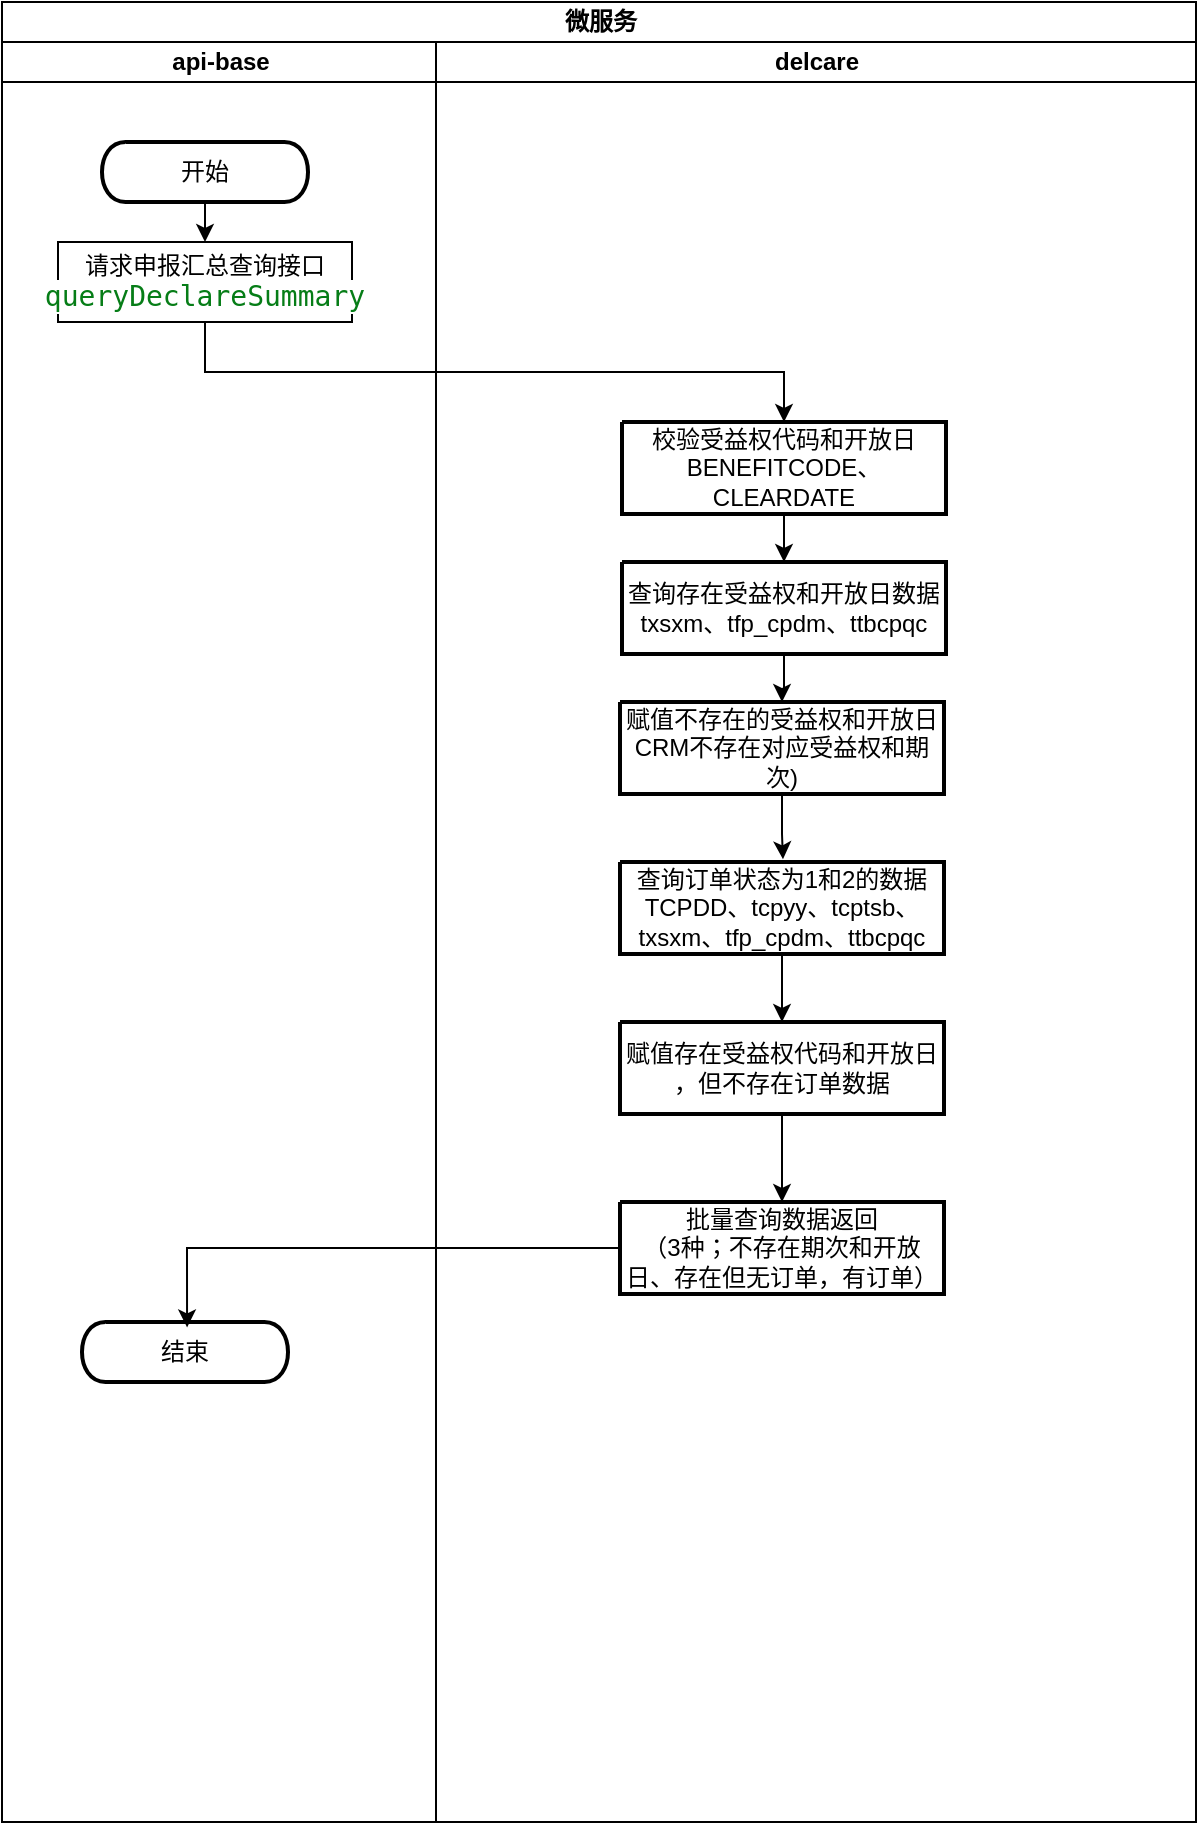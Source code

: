 <mxfile version="24.2.8" type="github">
  <diagram name="第 1 页" id="-3_6qP_3UcvdMklZL6VI">
    <mxGraphModel dx="875" dy="442" grid="1" gridSize="10" guides="1" tooltips="1" connect="1" arrows="1" fold="1" page="1" pageScale="1" pageWidth="827" pageHeight="1169" math="0" shadow="0">
      <root>
        <mxCell id="0" />
        <mxCell id="1" parent="0" />
        <mxCell id="IRU5qY2hAN1wVBU6397p-31" value="微服务" style="swimlane;childLayout=stackLayout;resizeParent=1;resizeParentMax=0;startSize=20;html=1;" parent="1" vertex="1">
          <mxGeometry x="130.0" y="40" width="597" height="910" as="geometry" />
        </mxCell>
        <mxCell id="IRU5qY2hAN1wVBU6397p-32" value="api-base" style="swimlane;startSize=20;html=1;" parent="IRU5qY2hAN1wVBU6397p-31" vertex="1">
          <mxGeometry y="20" width="217" height="890" as="geometry" />
        </mxCell>
        <mxCell id="IRU5qY2hAN1wVBU6397p-33" style="edgeStyle=orthogonalEdgeStyle;rounded=0;orthogonalLoop=1;jettySize=auto;html=1;" parent="IRU5qY2hAN1wVBU6397p-32" source="IRU5qY2hAN1wVBU6397p-34" edge="1">
          <mxGeometry relative="1" as="geometry">
            <mxPoint x="101.5" y="100" as="targetPoint" />
          </mxGeometry>
        </mxCell>
        <UserObject label="&lt;div style=&quot;font-size: 1px&quot;&gt;&lt;p style=&quot;text-align:center;margin-left:0;margin-right:0;margin-top:0px;margin-bottom:0px;text-indent:0;vertical-align:middle;direction:ltr;&quot;&gt;&lt;font style=&quot;font-size:12px;font-family:0;color:#000000;direction:ltr;letter-spacing:0px;line-height:120%;opacity:1&quot;&gt;开始&lt;/font&gt;&lt;/p&gt;&lt;/div&gt;" tags="Background" id="IRU5qY2hAN1wVBU6397p-34">
          <mxCell style="verticalAlign=middle;align=center;overflow=width;vsdxID=9;fillColor=#FFFFFF;gradientColor=none;shape=stencil(hZLbDoIwDIafZpeSrdVk94jvQWTIIjIyDuLbyyzKYBju2u5r+7cdw7gp0lox4E1rzV09ddYWDM8MQFeFsrodLYYJwzg3Vt2s6aqM/Dp1pLMepncVBsoTIjqCywL+ogj/eBeCS115sJTRSf6Hr52l0mKqzTGSYuKFn8AH2EB+sS+EYVtcMpsyw5lW+FroIdQ5i4CQgeUsGLbF3V3uLH405pPluizp4v77+sRjiL4HJm8=);strokeColor=#000000;strokeWidth=2;spacingTop=-3;spacingBottom=-3;spacingLeft=-3;spacingRight=-3;points=[];labelBackgroundColor=none;rounded=0;html=1;whiteSpace=wrap;" parent="IRU5qY2hAN1wVBU6397p-32" vertex="1">
            <mxGeometry x="50" y="50" width="103" height="30" as="geometry" />
          </mxCell>
        </UserObject>
        <UserObject label="&lt;div style=&quot;font-size: 1px&quot;&gt;&lt;p style=&quot;text-align:center;margin-left:0;margin-right:0;margin-top:0px;margin-bottom:0px;text-indent:0;vertical-align:middle;direction:ltr;&quot;&gt;&lt;font style=&quot;font-size:12px;font-family:0;color:#000000;direction:ltr;letter-spacing:0px;line-height:120%;opacity:1&quot;&gt;结束&lt;/font&gt;&lt;/p&gt;&lt;/div&gt;" tags="Background" id="IRU5qY2hAN1wVBU6397p-35">
          <mxCell style="verticalAlign=middle;align=center;overflow=width;vsdxID=9;fillColor=#FFFFFF;gradientColor=none;shape=stencil(hZLbDoIwDIafZpeSrdVk94jvQWTIIjIyDuLbyyzKYBju2u5r+7cdw7gp0lox4E1rzV09ddYWDM8MQFeFsrodLYYJwzg3Vt2s6aqM/Dp1pLMepncVBsoTIjqCywL+ogj/eBeCS115sJTRSf6Hr52l0mKqzTGSYuKFn8AH2EB+sS+EYVtcMpsyw5lW+FroIdQ5i4CQgeUsGLbF3V3uLH405pPluizp4v77+sRjiL4HJm8=);strokeColor=#000000;strokeWidth=2;spacingTop=-3;spacingBottom=-3;spacingLeft=-3;spacingRight=-3;points=[];labelBackgroundColor=none;rounded=0;html=1;whiteSpace=wrap;" parent="IRU5qY2hAN1wVBU6397p-32" vertex="1">
            <mxGeometry x="40" y="640" width="103" height="30" as="geometry" />
          </mxCell>
        </UserObject>
        <mxCell id="IRU5qY2hAN1wVBU6397p-36" value="&lt;p style=&quot;font-size: 1px ; margin: 0px ; vertical-align: middle ; direction: ltr&quot;&gt;&lt;font style=&quot;font-size: 12px ; direction: ltr ; letter-spacing: 0px ; line-height: 14.4px ; opacity: 1&quot;&gt;请求申报汇总查询接口&lt;/font&gt;&lt;font style=&quot;font-size: 12px ; direction: ltr ; letter-spacing: 0px ; line-height: 14.4px ; opacity: 1&quot;&gt;&lt;br&gt;&lt;/font&gt;&lt;/p&gt;&lt;p style=&quot;font-size: 1px ; margin: 0px ; vertical-align: middle ; direction: ltr&quot;&gt;&lt;font style=&quot;font-size: 12px ; direction: ltr ; letter-spacing: 0px ; line-height: 14.4px ; opacity: 1&quot;&gt;&lt;/font&gt;&lt;/p&gt;&lt;div style=&quot;background-color: rgb(255 , 255 , 255) ; color: rgb(8 , 8 , 8) ; font-family: &amp;quot;jetbrains mono&amp;quot; , monospace ; font-size: 10.5pt&quot;&gt;&lt;span style=&quot;color: rgb(6 , 125 , 23)&quot;&gt;queryDeclareSummary&lt;/span&gt;&lt;/div&gt;" style="rounded=0;whiteSpace=wrap;html=1;" parent="IRU5qY2hAN1wVBU6397p-32" vertex="1">
          <mxGeometry x="28" y="100" width="147" height="40" as="geometry" />
        </mxCell>
        <mxCell id="IRU5qY2hAN1wVBU6397p-37" style="edgeStyle=orthogonalEdgeStyle;rounded=0;orthogonalLoop=1;jettySize=auto;html=1;exitX=0.5;exitY=1;exitDx=0;exitDy=0;" parent="IRU5qY2hAN1wVBU6397p-31" source="IRU5qY2hAN1wVBU6397p-36" target="IRU5qY2hAN1wVBU6397p-39" edge="1">
          <mxGeometry relative="1" as="geometry">
            <mxPoint x="95.668" y="166" as="sourcePoint" />
          </mxGeometry>
        </mxCell>
        <mxCell id="IRU5qY2hAN1wVBU6397p-51" style="edgeStyle=orthogonalEdgeStyle;rounded=0;orthogonalLoop=1;jettySize=auto;html=1;entryX=0.51;entryY=0.09;entryDx=0;entryDy=0;entryPerimeter=0;" parent="IRU5qY2hAN1wVBU6397p-31" source="IRU5qY2hAN1wVBU6397p-49" target="IRU5qY2hAN1wVBU6397p-35" edge="1">
          <mxGeometry relative="1" as="geometry" />
        </mxCell>
        <mxCell id="IRU5qY2hAN1wVBU6397p-38" value="delcare" style="swimlane;startSize=20;html=1;" parent="IRU5qY2hAN1wVBU6397p-31" vertex="1">
          <mxGeometry x="217" y="20" width="380" height="890" as="geometry" />
        </mxCell>
        <mxCell id="K9VqiGrNgHQjgRAVjJLe-9" value="" style="edgeStyle=orthogonalEdgeStyle;rounded=0;orthogonalLoop=1;jettySize=auto;html=1;" edge="1" parent="IRU5qY2hAN1wVBU6397p-38" source="IRU5qY2hAN1wVBU6397p-39" target="K9VqiGrNgHQjgRAVjJLe-5">
          <mxGeometry relative="1" as="geometry" />
        </mxCell>
        <UserObject label="&lt;div style=&quot;&quot;&gt;&lt;p style=&quot;text-align: center; margin: 0px; text-indent: 0px; vertical-align: middle; direction: ltr;&quot;&gt;校验受益权代码和开放日&lt;/p&gt;&lt;p style=&quot;text-align: center; margin: 0px; text-indent: 0px; vertical-align: middle; direction: ltr;&quot;&gt;BENEFITCODE、CLEARDATE&lt;br&gt;&lt;/p&gt;&lt;/div&gt;" tags="Background" id="IRU5qY2hAN1wVBU6397p-39">
          <mxCell style="verticalAlign=middle;align=center;overflow=width;vsdxID=8;fillColor=#FFFFFF;gradientColor=none;shape=stencil(nZBRDoQgDERP03+WHsHFe5iISyOCQdT19kIaIxq//Jtp3zTpAFaTaUYNUkwx+F6v1EYD+AUpyRkdKCYFqACrzgf9C352LfuxyWRWg1/yhT/nRE5IsZWuZtCSK8CPeI0e/hF+jV7AJM4PO7KWCyr390bSiNtEtQM=);strokeColor=#000000;strokeWidth=2;spacingTop=-3;spacingBottom=-3;spacingLeft=-3;spacingRight=-3;points=[];labelBackgroundColor=none;rounded=0;html=1;whiteSpace=wrap;" parent="IRU5qY2hAN1wVBU6397p-38" vertex="1">
            <mxGeometry x="93.0" y="190" width="162" height="46" as="geometry" />
          </mxCell>
        </UserObject>
        <mxCell id="K9VqiGrNgHQjgRAVjJLe-12" value="" style="edgeStyle=orthogonalEdgeStyle;rounded=0;orthogonalLoop=1;jettySize=auto;html=1;" edge="1" parent="IRU5qY2hAN1wVBU6397p-38" source="IRU5qY2hAN1wVBU6397p-40" target="IRU5qY2hAN1wVBU6397p-41">
          <mxGeometry relative="1" as="geometry" />
        </mxCell>
        <UserObject label="&lt;div style=&quot;&quot;&gt;&lt;p style=&quot;text-align: center; margin: 0px; text-indent: 0px; vertical-align: middle; direction: ltr;&quot;&gt;查询订单状态为1和2的数据&lt;/p&gt;&lt;p style=&quot;text-align: center; margin: 0px; text-indent: 0px; vertical-align: middle; direction: ltr;&quot;&gt;TCPDD、tcpyy、tcptsb、txsxm、tfp_cpdm、ttbcpqc&lt;/p&gt;&lt;/div&gt;" tags="Background" id="IRU5qY2hAN1wVBU6397p-40">
          <mxCell style="verticalAlign=middle;align=center;overflow=width;vsdxID=8;fillColor=#FFFFFF;gradientColor=none;shape=stencil(nZBRDoQgDERP03+WHsHFe5iISyOCQdT19kIaIxq//Jtp3zTpAFaTaUYNUkwx+F6v1EYD+AUpyRkdKCYFqACrzgf9C352LfuxyWRWg1/yhT/nRE5IsZWuZtCSK8CPeI0e/hF+jV7AJM4PO7KWCyr390bSiNtEtQM=);strokeColor=#000000;strokeWidth=2;spacingTop=-3;spacingBottom=-3;spacingLeft=-3;spacingRight=-3;points=[];labelBackgroundColor=none;rounded=0;html=1;whiteSpace=wrap;" parent="IRU5qY2hAN1wVBU6397p-38" vertex="1">
            <mxGeometry x="92.0" y="410" width="162" height="46" as="geometry" />
          </mxCell>
        </UserObject>
        <mxCell id="K9VqiGrNgHQjgRAVjJLe-13" value="" style="edgeStyle=orthogonalEdgeStyle;rounded=0;orthogonalLoop=1;jettySize=auto;html=1;" edge="1" parent="IRU5qY2hAN1wVBU6397p-38" source="IRU5qY2hAN1wVBU6397p-41" target="IRU5qY2hAN1wVBU6397p-49">
          <mxGeometry relative="1" as="geometry" />
        </mxCell>
        <UserObject label="赋值存在受益权代码和开放日&lt;div&gt;，但不存在订单数据&lt;/div&gt;" tags="Background" id="IRU5qY2hAN1wVBU6397p-41">
          <mxCell style="verticalAlign=middle;align=center;overflow=width;vsdxID=8;fillColor=#FFFFFF;gradientColor=none;shape=stencil(nZBRDoQgDERP03+WHsHFe5iISyOCQdT19kIaIxq//Jtp3zTpAFaTaUYNUkwx+F6v1EYD+AUpyRkdKCYFqACrzgf9C352LfuxyWRWg1/yhT/nRE5IsZWuZtCSK8CPeI0e/hF+jV7AJM4PO7KWCyr390bSiNtEtQM=);strokeColor=#000000;strokeWidth=2;spacingTop=-3;spacingBottom=-3;spacingLeft=-3;spacingRight=-3;points=[];labelBackgroundColor=none;rounded=0;html=1;whiteSpace=wrap;" parent="IRU5qY2hAN1wVBU6397p-38" vertex="1">
            <mxGeometry x="92.0" y="490" width="162" height="46" as="geometry" />
          </mxCell>
        </UserObject>
        <UserObject label="批量查询数据返回&lt;div&gt;（3种；不存在期次和开放日、存在但无订单，有订单）&lt;/div&gt;" tags="Background" id="IRU5qY2hAN1wVBU6397p-49">
          <mxCell style="verticalAlign=middle;align=center;overflow=width;vsdxID=8;fillColor=#FFFFFF;gradientColor=none;shape=stencil(nZBRDoQgDERP03+WHsHFe5iISyOCQdT19kIaIxq//Jtp3zTpAFaTaUYNUkwx+F6v1EYD+AUpyRkdKCYFqACrzgf9C352LfuxyWRWg1/yhT/nRE5IsZWuZtCSK8CPeI0e/hF+jV7AJM4PO7KWCyr390bSiNtEtQM=);strokeColor=#000000;strokeWidth=2;spacingTop=-3;spacingBottom=-3;spacingLeft=-3;spacingRight=-3;points=[];labelBackgroundColor=none;rounded=0;html=1;whiteSpace=wrap;" parent="IRU5qY2hAN1wVBU6397p-38" vertex="1">
            <mxGeometry x="92.0" y="580" width="162" height="46" as="geometry" />
          </mxCell>
        </UserObject>
        <mxCell id="K9VqiGrNgHQjgRAVjJLe-11" value="" style="edgeStyle=orthogonalEdgeStyle;rounded=0;orthogonalLoop=1;jettySize=auto;html=1;entryX=0.503;entryY=-0.029;entryDx=0;entryDy=0;entryPerimeter=0;" edge="1" parent="IRU5qY2hAN1wVBU6397p-38" source="K9VqiGrNgHQjgRAVjJLe-3" target="IRU5qY2hAN1wVBU6397p-40">
          <mxGeometry relative="1" as="geometry" />
        </mxCell>
        <UserObject label="赋值不存在的受益权和开放日&lt;div&gt;CRM不存在对应受益权和期次)&lt;/div&gt;" tags="Background" id="K9VqiGrNgHQjgRAVjJLe-3">
          <mxCell style="verticalAlign=middle;align=center;overflow=width;vsdxID=8;fillColor=#FFFFFF;gradientColor=none;shape=stencil(nZBRDoQgDERP03+WHsHFe5iISyOCQdT19kIaIxq//Jtp3zTpAFaTaUYNUkwx+F6v1EYD+AUpyRkdKCYFqACrzgf9C352LfuxyWRWg1/yhT/nRE5IsZWuZtCSK8CPeI0e/hF+jV7AJM4PO7KWCyr390bSiNtEtQM=);strokeColor=#000000;strokeWidth=2;spacingTop=-3;spacingBottom=-3;spacingLeft=-3;spacingRight=-3;points=[];labelBackgroundColor=none;rounded=0;html=1;whiteSpace=wrap;" vertex="1" parent="IRU5qY2hAN1wVBU6397p-38">
            <mxGeometry x="92.0" y="330.0" width="162" height="46" as="geometry" />
          </mxCell>
        </UserObject>
        <mxCell id="K9VqiGrNgHQjgRAVjJLe-10" value="" style="edgeStyle=orthogonalEdgeStyle;rounded=0;orthogonalLoop=1;jettySize=auto;html=1;" edge="1" parent="IRU5qY2hAN1wVBU6397p-38" source="K9VqiGrNgHQjgRAVjJLe-5" target="K9VqiGrNgHQjgRAVjJLe-3">
          <mxGeometry relative="1" as="geometry" />
        </mxCell>
        <UserObject label="查询存在受益权和开放日数据&lt;div&gt;txsxm、tfp_cpdm、ttbcpqc&lt;br&gt;&lt;/div&gt;" tags="Background" id="K9VqiGrNgHQjgRAVjJLe-5">
          <mxCell style="verticalAlign=middle;align=center;overflow=width;vsdxID=8;fillColor=#FFFFFF;gradientColor=none;shape=stencil(nZBRDoQgDERP03+WHsHFe5iISyOCQdT19kIaIxq//Jtp3zTpAFaTaUYNUkwx+F6v1EYD+AUpyRkdKCYFqACrzgf9C352LfuxyWRWg1/yhT/nRE5IsZWuZtCSK8CPeI0e/hF+jV7AJM4PO7KWCyr390bSiNtEtQM=);strokeColor=#000000;strokeWidth=2;spacingTop=-3;spacingBottom=-3;spacingLeft=-3;spacingRight=-3;points=[];labelBackgroundColor=none;rounded=0;html=1;whiteSpace=wrap;" vertex="1" parent="IRU5qY2hAN1wVBU6397p-38">
            <mxGeometry x="93.0" y="260" width="162" height="46" as="geometry" />
          </mxCell>
        </UserObject>
      </root>
    </mxGraphModel>
  </diagram>
</mxfile>
